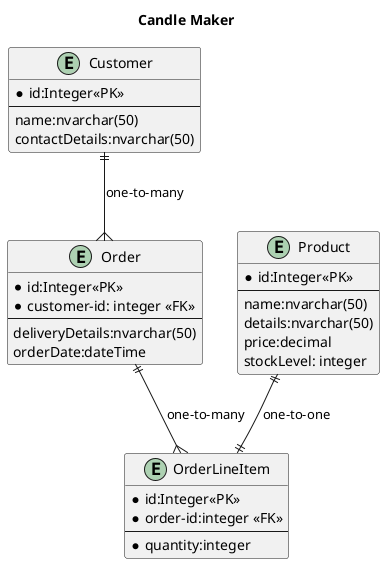 @startuml
'https://plantuml.com/ie-diagram#ea995898864fb0ea

'Type	        Symbol
'Zero or One	|o--
'Exactly One	||--
'Zero or Many	}o--
'One or Many	}|--

'entity Entity01 {
'  * identifying_attribute
'  --
'  * mandatory_attribute
'  optional_attribute
'}
title Candle Maker
entity Customer{
*id:Integer<<PK>>
--
name:nvarchar(50)
contactDetails:nvarchar(50)
}
entity Product{
*id:Integer<<PK>>
--
name:nvarchar(50)
details:nvarchar(50)
price:decimal
stockLevel: integer
}
entity Order{
*id:Integer<<PK>>
*customer-id: integer <<FK>>
--
deliveryDetails:nvarchar(50)
orderDate:dateTime
}
entity OrderLineItem{
*id:Integer<<PK>>
*order-id:integer <<FK>>
--
*quantity:integer
}
Customer ||--{ Order :one-to-many
Order ||--{ OrderLineItem:one-to-many
Product ||--|| OrderLineItem : one-to-one

@enduml